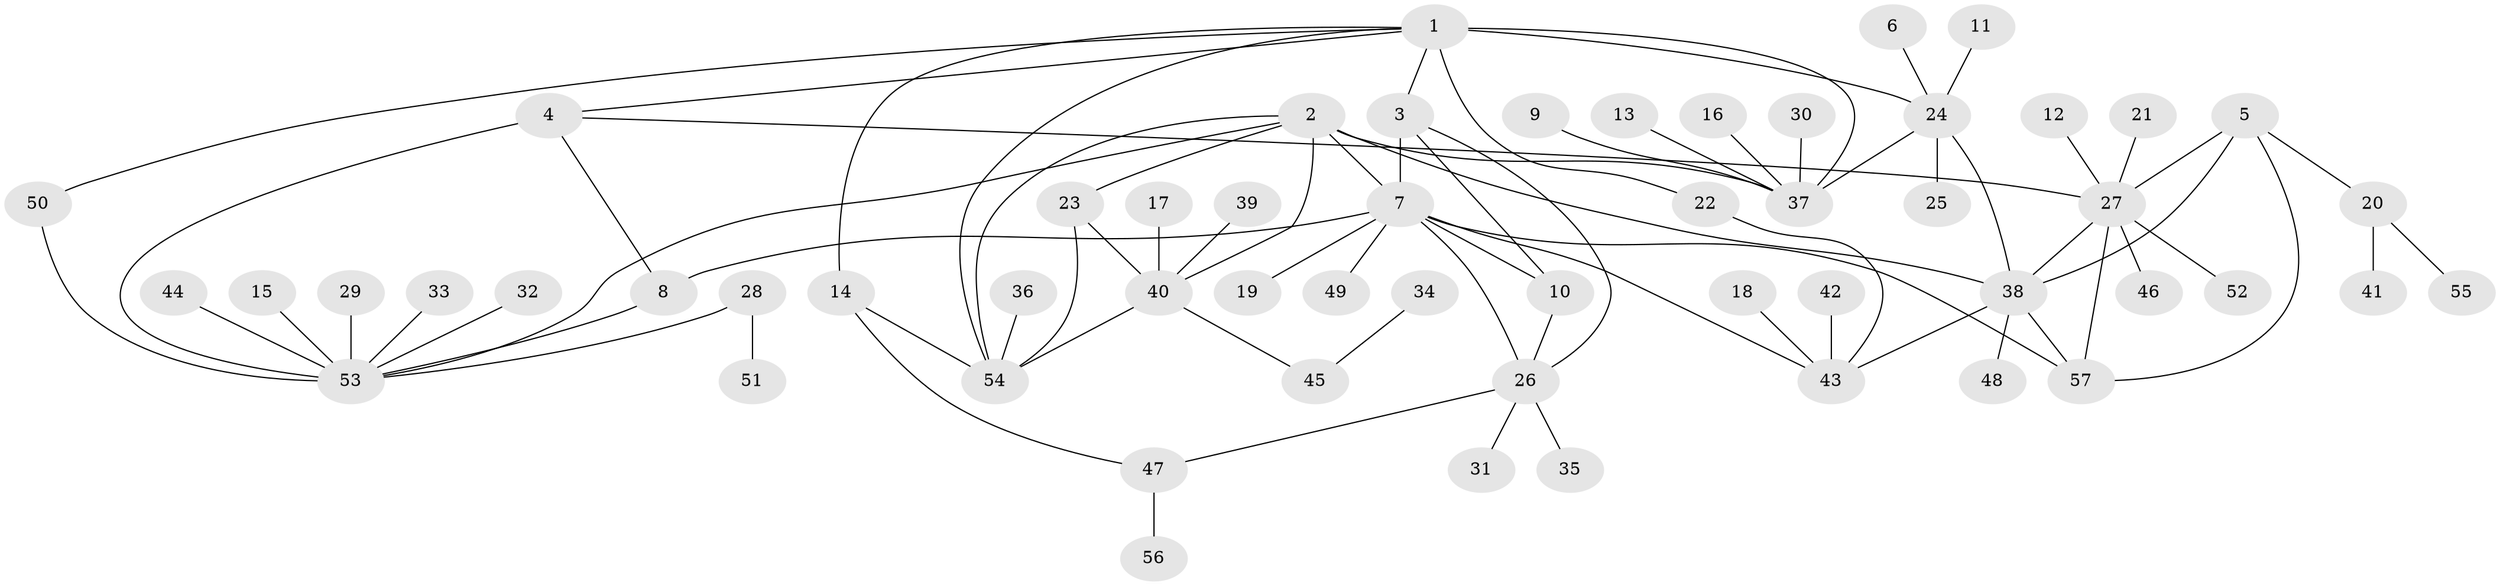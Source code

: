 // original degree distribution, {4: 0.1, 8: 0.05, 7: 0.05, 10: 0.0125, 5: 0.0375, 12: 0.0125, 9: 0.0125, 1: 0.5625, 2: 0.125, 3: 0.0375}
// Generated by graph-tools (version 1.1) at 2025/37/03/04/25 23:37:35]
// undirected, 57 vertices, 79 edges
graph export_dot {
  node [color=gray90,style=filled];
  1;
  2;
  3;
  4;
  5;
  6;
  7;
  8;
  9;
  10;
  11;
  12;
  13;
  14;
  15;
  16;
  17;
  18;
  19;
  20;
  21;
  22;
  23;
  24;
  25;
  26;
  27;
  28;
  29;
  30;
  31;
  32;
  33;
  34;
  35;
  36;
  37;
  38;
  39;
  40;
  41;
  42;
  43;
  44;
  45;
  46;
  47;
  48;
  49;
  50;
  51;
  52;
  53;
  54;
  55;
  56;
  57;
  1 -- 3 [weight=1.0];
  1 -- 4 [weight=1.0];
  1 -- 14 [weight=1.0];
  1 -- 22 [weight=1.0];
  1 -- 24 [weight=2.0];
  1 -- 37 [weight=2.0];
  1 -- 50 [weight=1.0];
  1 -- 54 [weight=1.0];
  2 -- 7 [weight=1.0];
  2 -- 23 [weight=1.0];
  2 -- 37 [weight=1.0];
  2 -- 38 [weight=1.0];
  2 -- 40 [weight=1.0];
  2 -- 53 [weight=1.0];
  2 -- 54 [weight=1.0];
  3 -- 7 [weight=1.0];
  3 -- 10 [weight=1.0];
  3 -- 26 [weight=1.0];
  4 -- 8 [weight=2.0];
  4 -- 27 [weight=1.0];
  4 -- 53 [weight=2.0];
  5 -- 20 [weight=1.0];
  5 -- 27 [weight=1.0];
  5 -- 38 [weight=1.0];
  5 -- 57 [weight=1.0];
  6 -- 24 [weight=1.0];
  7 -- 8 [weight=1.0];
  7 -- 10 [weight=1.0];
  7 -- 19 [weight=1.0];
  7 -- 26 [weight=1.0];
  7 -- 43 [weight=1.0];
  7 -- 49 [weight=1.0];
  7 -- 57 [weight=1.0];
  8 -- 53 [weight=1.0];
  9 -- 37 [weight=1.0];
  10 -- 26 [weight=1.0];
  11 -- 24 [weight=1.0];
  12 -- 27 [weight=1.0];
  13 -- 37 [weight=1.0];
  14 -- 47 [weight=1.0];
  14 -- 54 [weight=1.0];
  15 -- 53 [weight=1.0];
  16 -- 37 [weight=1.0];
  17 -- 40 [weight=1.0];
  18 -- 43 [weight=1.0];
  20 -- 41 [weight=1.0];
  20 -- 55 [weight=1.0];
  21 -- 27 [weight=1.0];
  22 -- 43 [weight=1.0];
  23 -- 40 [weight=1.0];
  23 -- 54 [weight=1.0];
  24 -- 25 [weight=1.0];
  24 -- 37 [weight=1.0];
  24 -- 38 [weight=1.0];
  26 -- 31 [weight=1.0];
  26 -- 35 [weight=1.0];
  26 -- 47 [weight=1.0];
  27 -- 38 [weight=1.0];
  27 -- 46 [weight=1.0];
  27 -- 52 [weight=1.0];
  27 -- 57 [weight=1.0];
  28 -- 51 [weight=1.0];
  28 -- 53 [weight=1.0];
  29 -- 53 [weight=1.0];
  30 -- 37 [weight=1.0];
  32 -- 53 [weight=1.0];
  33 -- 53 [weight=1.0];
  34 -- 45 [weight=1.0];
  36 -- 54 [weight=1.0];
  38 -- 43 [weight=1.0];
  38 -- 48 [weight=1.0];
  38 -- 57 [weight=1.0];
  39 -- 40 [weight=1.0];
  40 -- 45 [weight=1.0];
  40 -- 54 [weight=1.0];
  42 -- 43 [weight=1.0];
  44 -- 53 [weight=1.0];
  47 -- 56 [weight=1.0];
  50 -- 53 [weight=1.0];
}
